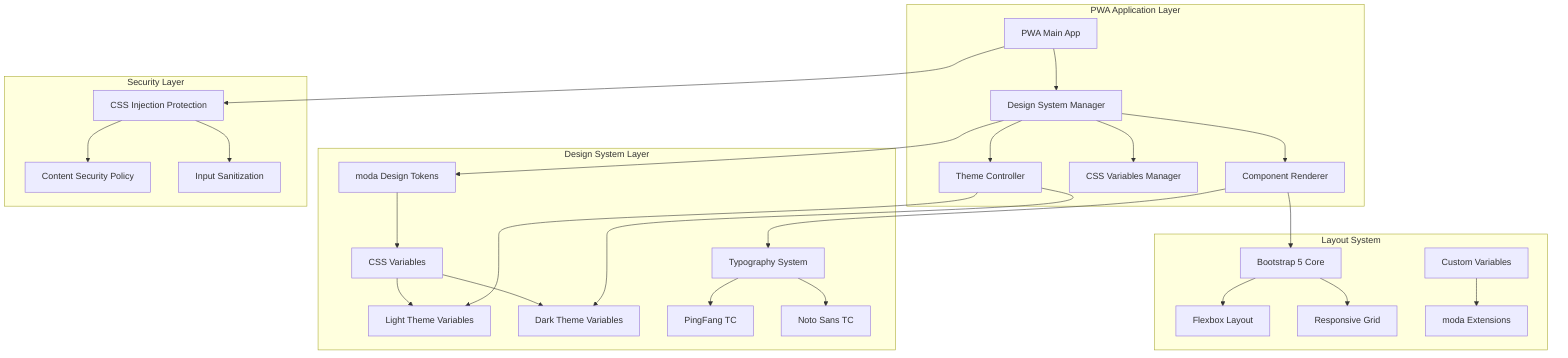 graph TB
    subgraph "PWA Application Layer"
        A[PWA Main App] --> B[Design System Manager]
        B --> C[Theme Controller]
        B --> D[CSS Variables Manager]
        B --> E[Component Renderer]
    end
    
    subgraph "Design System Layer"
        F[moda Design Tokens] --> G[CSS Variables]
        G --> H[Light Theme Variables]
        G --> I[Dark Theme Variables]
        J[Typography System] --> K[PingFang TC]
        J --> L[Noto Sans TC]
    end
    
    subgraph "Layout System"
        M[Bootstrap 5 Core] --> N[Flexbox Layout]
        M --> O[Responsive Grid]
        P[Custom Variables] --> Q[moda Extensions]
    end
    
    subgraph "Security Layer"
        R[CSS Injection Protection] --> S[Content Security Policy]
        R --> T[Input Sanitization]
    end
    
    B --> F
    C --> H
    C --> I
    E --> M
    E --> J
    A --> R